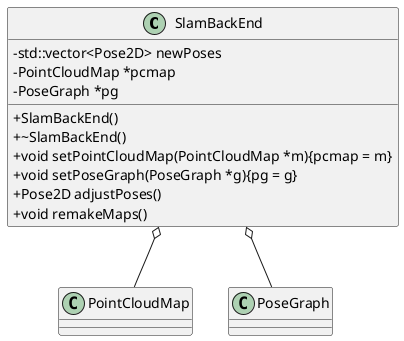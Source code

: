 @startuml

skinparam classAttributeIconSize 0

class SlamBackEnd{
    - std::vector<Pose2D> newPoses
    - PointCloudMap *pcmap
    - PoseGraph *pg
    + SlamBackEnd()
    + ~SlamBackEnd()
    + void setPointCloudMap(PointCloudMap *m){pcmap = m}
    + void setPoseGraph(PoseGraph *g){pg = g}
    + Pose2D adjustPoses()
    + void remakeMaps()
}

SlamBackEnd o-- PointCloudMap
SlamBackEnd o-- PoseGraph

@enduml